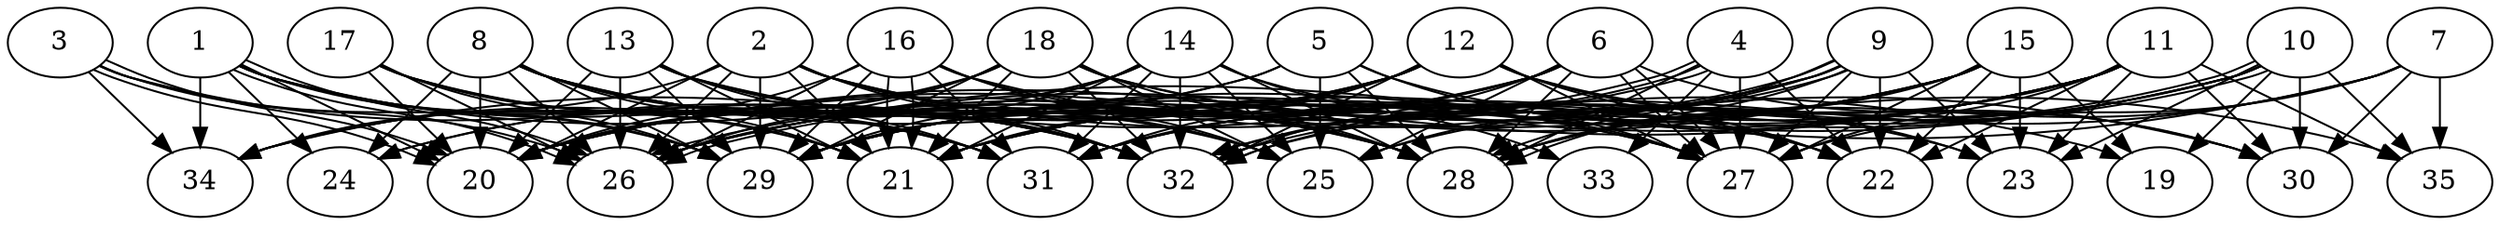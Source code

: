// DAG automatically generated by daggen at Thu Oct  3 14:05:37 2019
// ./daggen --dot -n 35 --ccr 0.5 --fat 0.9 --regular 0.5 --density 0.9 --mindata 5242880 --maxdata 52428800 
digraph G {
  1 [size="18669568", alpha="0.17", expect_size="9334784"] 
  1 -> 20 [size ="9334784"]
  1 -> 21 [size ="9334784"]
  1 -> 24 [size ="9334784"]
  1 -> 26 [size ="9334784"]
  1 -> 26 [size ="9334784"]
  1 -> 28 [size ="9334784"]
  1 -> 29 [size ="9334784"]
  1 -> 31 [size ="9334784"]
  1 -> 32 [size ="9334784"]
  1 -> 34 [size ="9334784"]
  2 [size="47159296", alpha="0.07", expect_size="23579648"] 
  2 -> 19 [size ="23579648"]
  2 -> 20 [size ="23579648"]
  2 -> 21 [size ="23579648"]
  2 -> 22 [size ="23579648"]
  2 -> 25 [size ="23579648"]
  2 -> 26 [size ="23579648"]
  2 -> 28 [size ="23579648"]
  2 -> 29 [size ="23579648"]
  2 -> 32 [size ="23579648"]
  2 -> 34 [size ="23579648"]
  3 [size="68368384", alpha="0.10", expect_size="34184192"] 
  3 -> 20 [size ="34184192"]
  3 -> 20 [size ="34184192"]
  3 -> 26 [size ="34184192"]
  3 -> 29 [size ="34184192"]
  3 -> 32 [size ="34184192"]
  3 -> 34 [size ="34184192"]
  4 [size="53508096", alpha="0.04", expect_size="26754048"] 
  4 -> 22 [size ="26754048"]
  4 -> 26 [size ="26754048"]
  4 -> 26 [size ="26754048"]
  4 -> 27 [size ="26754048"]
  4 -> 28 [size ="26754048"]
  4 -> 31 [size ="26754048"]
  4 -> 33 [size ="26754048"]
  5 [size="62052352", alpha="0.08", expect_size="31026176"] 
  5 -> 20 [size ="31026176"]
  5 -> 22 [size ="31026176"]
  5 -> 24 [size ="31026176"]
  5 -> 25 [size ="31026176"]
  5 -> 27 [size ="31026176"]
  5 -> 28 [size ="31026176"]
  6 [size="71170048", alpha="0.11", expect_size="35585024"] 
  6 -> 21 [size ="35585024"]
  6 -> 25 [size ="35585024"]
  6 -> 26 [size ="35585024"]
  6 -> 27 [size ="35585024"]
  6 -> 27 [size ="35585024"]
  6 -> 28 [size ="35585024"]
  6 -> 29 [size ="35585024"]
  6 -> 30 [size ="35585024"]
  6 -> 32 [size ="35585024"]
  6 -> 34 [size ="35585024"]
  7 [size="45791232", alpha="0.09", expect_size="22895616"] 
  7 -> 26 [size ="22895616"]
  7 -> 27 [size ="22895616"]
  7 -> 28 [size ="22895616"]
  7 -> 30 [size ="22895616"]
  7 -> 32 [size ="22895616"]
  7 -> 35 [size ="22895616"]
  8 [size="19761152", alpha="0.16", expect_size="9880576"] 
  8 -> 20 [size ="9880576"]
  8 -> 21 [size ="9880576"]
  8 -> 24 [size ="9880576"]
  8 -> 25 [size ="9880576"]
  8 -> 26 [size ="9880576"]
  8 -> 27 [size ="9880576"]
  8 -> 28 [size ="9880576"]
  8 -> 29 [size ="9880576"]
  8 -> 31 [size ="9880576"]
  8 -> 32 [size ="9880576"]
  9 [size="70522880", alpha="0.08", expect_size="35261440"] 
  9 -> 20 [size ="35261440"]
  9 -> 22 [size ="35261440"]
  9 -> 23 [size ="35261440"]
  9 -> 25 [size ="35261440"]
  9 -> 27 [size ="35261440"]
  9 -> 28 [size ="35261440"]
  9 -> 28 [size ="35261440"]
  9 -> 29 [size ="35261440"]
  9 -> 32 [size ="35261440"]
  9 -> 32 [size ="35261440"]
  10 [size="64419840", alpha="0.13", expect_size="32209920"] 
  10 -> 19 [size ="32209920"]
  10 -> 21 [size ="32209920"]
  10 -> 23 [size ="32209920"]
  10 -> 25 [size ="32209920"]
  10 -> 29 [size ="32209920"]
  10 -> 30 [size ="32209920"]
  10 -> 31 [size ="32209920"]
  10 -> 32 [size ="32209920"]
  10 -> 32 [size ="32209920"]
  10 -> 35 [size ="32209920"]
  11 [size="26542080", alpha="0.10", expect_size="13271040"] 
  11 -> 20 [size ="13271040"]
  11 -> 21 [size ="13271040"]
  11 -> 22 [size ="13271040"]
  11 -> 23 [size ="13271040"]
  11 -> 26 [size ="13271040"]
  11 -> 27 [size ="13271040"]
  11 -> 28 [size ="13271040"]
  11 -> 29 [size ="13271040"]
  11 -> 30 [size ="13271040"]
  11 -> 31 [size ="13271040"]
  11 -> 35 [size ="13271040"]
  12 [size="10887168", alpha="0.20", expect_size="5443584"] 
  12 -> 20 [size ="5443584"]
  12 -> 21 [size ="5443584"]
  12 -> 22 [size ="5443584"]
  12 -> 23 [size ="5443584"]
  12 -> 24 [size ="5443584"]
  12 -> 26 [size ="5443584"]
  12 -> 27 [size ="5443584"]
  12 -> 29 [size ="5443584"]
  12 -> 30 [size ="5443584"]
  12 -> 31 [size ="5443584"]
  12 -> 32 [size ="5443584"]
  13 [size="43347968", alpha="0.15", expect_size="21673984"] 
  13 -> 20 [size ="21673984"]
  13 -> 21 [size ="21673984"]
  13 -> 26 [size ="21673984"]
  13 -> 27 [size ="21673984"]
  13 -> 28 [size ="21673984"]
  13 -> 29 [size ="21673984"]
  13 -> 31 [size ="21673984"]
  13 -> 32 [size ="21673984"]
  14 [size="92141568", alpha="0.07", expect_size="46070784"] 
  14 -> 20 [size ="46070784"]
  14 -> 21 [size ="46070784"]
  14 -> 25 [size ="46070784"]
  14 -> 27 [size ="46070784"]
  14 -> 28 [size ="46070784"]
  14 -> 29 [size ="46070784"]
  14 -> 31 [size ="46070784"]
  14 -> 32 [size ="46070784"]
  14 -> 33 [size ="46070784"]
  14 -> 34 [size ="46070784"]
  15 [size="17315840", alpha="0.03", expect_size="8657920"] 
  15 -> 19 [size ="8657920"]
  15 -> 20 [size ="8657920"]
  15 -> 21 [size ="8657920"]
  15 -> 22 [size ="8657920"]
  15 -> 23 [size ="8657920"]
  15 -> 27 [size ="8657920"]
  15 -> 28 [size ="8657920"]
  15 -> 29 [size ="8657920"]
  15 -> 31 [size ="8657920"]
  16 [size="55672832", alpha="0.14", expect_size="27836416"] 
  16 -> 20 [size ="27836416"]
  16 -> 21 [size ="27836416"]
  16 -> 21 [size ="27836416"]
  16 -> 25 [size ="27836416"]
  16 -> 26 [size ="27836416"]
  16 -> 28 [size ="27836416"]
  16 -> 29 [size ="27836416"]
  16 -> 30 [size ="27836416"]
  16 -> 31 [size ="27836416"]
  17 [size="11866112", alpha="0.19", expect_size="5933056"] 
  17 -> 20 [size ="5933056"]
  17 -> 21 [size ="5933056"]
  17 -> 26 [size ="5933056"]
  17 -> 29 [size ="5933056"]
  17 -> 31 [size ="5933056"]
  17 -> 32 [size ="5933056"]
  18 [size="52473856", alpha="0.01", expect_size="26236928"] 
  18 -> 20 [size ="26236928"]
  18 -> 21 [size ="26236928"]
  18 -> 23 [size ="26236928"]
  18 -> 25 [size ="26236928"]
  18 -> 26 [size ="26236928"]
  18 -> 28 [size ="26236928"]
  18 -> 29 [size ="26236928"]
  18 -> 32 [size ="26236928"]
  18 -> 34 [size ="26236928"]
  18 -> 35 [size ="26236928"]
  19 [size="31309824", alpha="0.20", expect_size="15654912"] 
  20 [size="67354624", alpha="0.07", expect_size="33677312"] 
  21 [size="36069376", alpha="0.15", expect_size="18034688"] 
  22 [size="84330496", alpha="0.11", expect_size="42165248"] 
  23 [size="82239488", alpha="0.20", expect_size="41119744"] 
  24 [size="57985024", alpha="0.17", expect_size="28992512"] 
  25 [size="91568128", alpha="0.06", expect_size="45784064"] 
  26 [size="11188224", alpha="0.07", expect_size="5594112"] 
  27 [size="77494272", alpha="0.16", expect_size="38747136"] 
  28 [size="72693760", alpha="0.07", expect_size="36346880"] 
  29 [size="78403584", alpha="0.10", expect_size="39201792"] 
  30 [size="77668352", alpha="0.05", expect_size="38834176"] 
  31 [size="14034944", alpha="0.03", expect_size="7017472"] 
  32 [size="84430848", alpha="0.02", expect_size="42215424"] 
  33 [size="42416128", alpha="0.07", expect_size="21208064"] 
  34 [size="40247296", alpha="0.10", expect_size="20123648"] 
  35 [size="26574848", alpha="0.14", expect_size="13287424"] 
}
